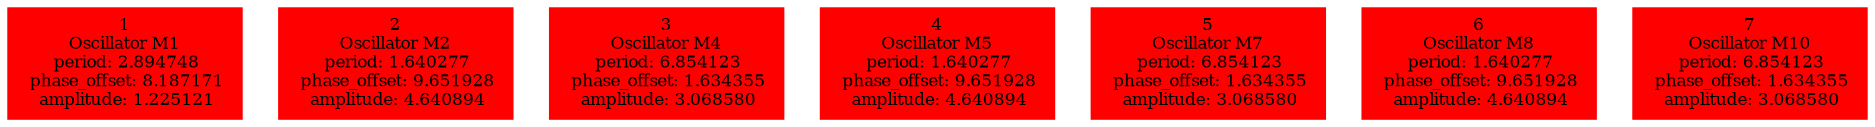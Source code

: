  digraph g{ forcelabels=true;
1 [label=<1<BR />Oscillator M1<BR /> period: 2.894748<BR /> phase_offset: 8.187171<BR /> amplitude: 1.225121>, shape=box,color=red,style=filled,fontsize=8];2 [label=<2<BR />Oscillator M2<BR /> period: 1.640277<BR /> phase_offset: 9.651928<BR /> amplitude: 4.640894>, shape=box,color=red,style=filled,fontsize=8];3 [label=<3<BR />Oscillator M4<BR /> period: 6.854123<BR /> phase_offset: 1.634355<BR /> amplitude: 3.068580>, shape=box,color=red,style=filled,fontsize=8];4 [label=<4<BR />Oscillator M5<BR /> period: 1.640277<BR /> phase_offset: 9.651928<BR /> amplitude: 4.640894>, shape=box,color=red,style=filled,fontsize=8];5 [label=<5<BR />Oscillator M7<BR /> period: 6.854123<BR /> phase_offset: 1.634355<BR /> amplitude: 3.068580>, shape=box,color=red,style=filled,fontsize=8];6 [label=<6<BR />Oscillator M8<BR /> period: 1.640277<BR /> phase_offset: 9.651928<BR /> amplitude: 4.640894>, shape=box,color=red,style=filled,fontsize=8];7 [label=<7<BR />Oscillator M10<BR /> period: 6.854123<BR /> phase_offset: 1.634355<BR /> amplitude: 3.068580>, shape=box,color=red,style=filled,fontsize=8]; }
